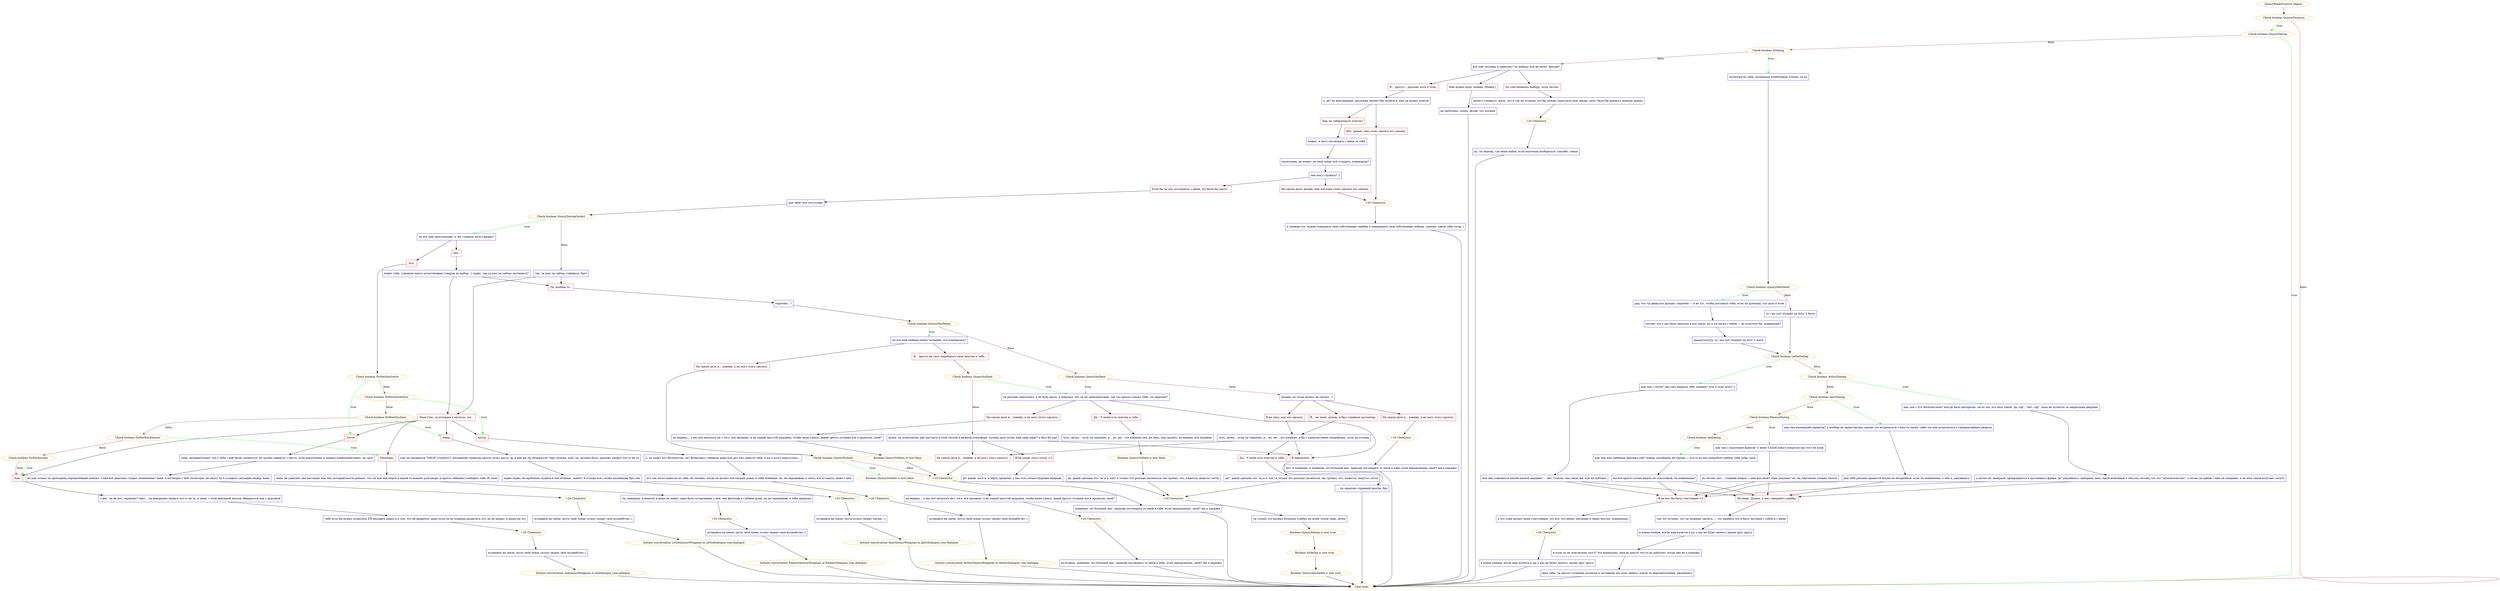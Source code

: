 digraph {
	"QuincyRank5Convo3 begins." [color=orange];
		"QuincyRank5Convo3 begins." -> j1777838566;
	j1777838566 [label="Check boolean QuincyForgiven",color=orange];
		j1777838566 -> j1114424847 [label=true,color=green];
		j1777838566 -> "Chat ends." [label=false,color=brown];
	j1114424847 [label="Check boolean QuincyDating",color=orange];
		j1114424847 -> "Chat ends." [label=true,color=green];
		j1114424847 -> j3036389292 [label=false,color=brown];
	"Chat ends." [color=orange];
	j3036389292 [label="Check boolean IsDating",color=orange];
		j3036389292 -> j421713801 [label=true,color=green];
		j3036389292 -> j1027459302 [label=false,color=brown];
	j421713801 [label="посмотри на себя, маленькая влюбленная птичка, ха-ха",shape=box,color=blue];
		j421713801 -> j4210153798;
	j1027459302 [label="всё ещё летаешь в одиночку? по выбору или не везёт, братан?",shape=box,color=blue];
		j1027459302 -> j677366580;
		j1027459302 -> j2954717743;
		j1027459302 -> j1105774030;
	j4210153798 [label="Check boolean QuincyHasDated",color=orange];
		j4210153798 -> j513670078 [label=true,color=green];
		j4210153798 -> j758427123 [label=false,color=brown];
	j677366580 [label="По собственному выбору, если честно.",shape=box,color=red];
		j677366580 -> j2424090960;
	j2954717743 [label="Я... просто... реально плох в этом.",shape=box,color=red];
		j2954717743 -> j3541095920;
	j1105774030 [label="Мне нужно идти, извини. [Конец.]",shape=box,color=red];
		j1105774030 -> j2870106252;
	j513670078 [label="рад, что ты двинулся дальше. серьёзно — я не тут, чтобы доставать тебя, если ты думаешь, что дело в этом",shape=box,color=blue];
		j513670078 -> j3107932855;
	j758427123 [label="so i am just straight up dyin' 2 know",shape=box,color=blue];
		j758427123 -> j4051092621;
	j2424090960 [label="ничего стыдного. жаль, что я так не устроен, это бы сильно упростило мою жизнь, хаха. было бы намного меньше драмы",shape=box,color=blue];
		j2424090960 -> j3641973978;
	j3541095920 [label="о, да? ну выкладывай. расскажи своему бро куинси-к, как он может помочь",shape=box,color=blue];
		j3541095920 -> j2351031491;
		j3541095920 -> j2058801120;
	j2870106252 [label="не проблема, семья. делай, что должен",shape=box,color=blue];
		j2870106252 -> "Chat ends.";
	j3107932855 [label="потому что у нас было неплохо и всё такое, но я согласен с тобой — не взлетело бы, понимаешь?",shape=box,color=blue];
		j3107932855 -> j2290093114;
	j4051092621 [label="Check boolean LettieDating",color=orange];
		j4051092621 -> j4170433233 [label=true,color=green];
		j4051092621 -> j2403809706 [label=false,color=brown];
	j3641973978 [label="+20 Chemistry",color=orange];
		j3641973978 -> j1399370217;
	j2351031491 [label="Как ты собираешься помочь?",shape=box,color=red];
		j2351031491 -> j3670477273;
	j2058801120 [label="Нет, думаю, мне стоит сделать это самому.",shape=box,color=red];
		j2058801120 -> j3755516083;
	j2290093114 [label="aaaanywayyyy. so i am just straight up dyin' 2 know",shape=box,color=blue];
		j2290093114 -> j4051092621;
	j4170433233 [label="как там с лэтти? она уже надрала тебе задницу? или в этом духе? ;)",shape=box,color=blue];
		j4170433233 -> j3052905356;
	j2403809706 [label="Check boolean ArthurDating",color=orange];
		j2403809706 -> j1051188907 [label=true,color=green];
		j2403809706 -> j4145620795 [label=false,color=brown];
	j1399370217 [label="ну, ты знаешь, где меня найти, если захочешь пообщаться. спасибо, семья",shape=box,color=blue];
		j1399370217 -> "Chat ends.";
	j3670477273 [label="может, я могу поговорить с ними за тебя",shape=box,color=blue];
		j3670477273 -> j2048035107;
	j3755516083 [label="+20 Chemistry",color=orange];
		j3755516083 -> j4280241236;
	j3052905356 [label="или она становится милой киской наедине? ... нет, ставлю, она такая же, как на публике",shape=box,color=blue];
		j3052905356 -> j133108672;
		j3052905356 -> j2159953597;
	j1051188907 [label="как там с Его Величеством? всегда было интересно, он из тех, кто весь такой \"да, сэр\", \"нет, сэр\", пока не остаётся за закрытыми дверями",shape=box,color=blue];
		j1051188907 -> j315038093;
	j4145620795 [label="Check boolean AmirDating",color=orange];
		j4145620795 -> j4271827683 [label=true,color=green];
		j4145620795 -> j1136085438 [label=false,color=brown];
	j2048035107 [label="посмотрим, не может ли твой чувак всё сгладить, понимаешь?",shape=box,color=blue];
		j2048035107 -> j115836691;
	j4280241236 [label="я уважаю это. нужно совершать свои собственные ошибки и одерживать свои собственные победы. хорошо. удачи тебе тогда :)",shape=box,color=blue];
		j4280241236 -> "Chat ends.";
	j133108672 [label="Я не мог бы быть счастливее <3",shape=box,color=red];
		j133108672 -> j2472069165;
	j2159953597 [label="Не знаю. Думаю, я мог совершить ошибку.",shape=box,color=red];
		j2159953597 -> j2931209281;
	j315038093 [label="а потом он, наверное, превращается в настоящего фрика, да? ржунимагу. наверное, весь такой вежливый в текстах, потому что это \"доказательство\", а потом ты идёшь с ним на свидание, и он весь такой излучает золото",shape=box,color=blue];
		j315038093 -> j133108672;
		j315038093 -> j2159953597;
	j4271827683 [label="как там маленький спринтер? я вообще не представляю, каково это встречаться с кем-то таким. либо это как встречаться с гиперактивным щенком",shape=box,color=blue];
		j4271827683 -> j3386384850;
	j1136085438 [label="Check boolean EleanorDating",color=orange];
		j1136085438 -> j128178772 [label=true,color=green];
		j1136085438 -> j4014131363 [label=false,color=brown];
	j115836691 [label="чем могу служить? ;)",shape=box,color=blue];
		j115836691 -> j2131893477;
		j115836691 -> j766741243;
	j2472069165 [label="и это тоже делает меня счастливым. это всё, что имеет значение в таких местах, понимаешь?",shape=box,color=blue];
		j2472069165 -> j3561373012;
	j2931209281 [label="так что лучшее, что ты можешь сделать, — это принять это и быть честным с собой и с ними",shape=box,color=blue];
		j2931209281 -> j2291710022;
	j3386384850 [label="или тебе реально нравятся штуки на батарейках, если ты понимаешь, о чём я, ржунимагу",shape=box,color=blue];
		j3386384850 -> j133108672;
		j3386384850 -> j2159953597;
	j128178772 [label="как там с королевой фриков? у меня ТАААК много вопросов про этот её язык",shape=box,color=blue];
		j128178772 -> j1537384547;
	j4014131363 [label="Check boolean AoiDating",color=orange];
		j4014131363 -> j608216592 [label=true,color=green];
	j2131893477 [label="Если бы ты мог поговорить с ними, это было бы круто...",shape=box,color=red];
		j2131893477 -> j137051280;
	j766741243 [label="На самом деле, думаю, мне всё-таки стоит сделать это самому.",shape=box,color=red];
		j766741243 -> j3755516083;
	j3561373012 [label="+20 Chemistry",color=orange];
		j3561373012 -> j1991421168;
	j2291710022 [label="в конце концов, когда мир катится в ад, у нас не будет ничего, кроме друг друга",shape=box,color=blue];
		j2291710022 -> j911119812;
	j1537384547 [label="но честно, вот... главный вопрос. с ней всё окей? типа, реально? её так чёртовски сложно читать",shape=box,color=blue];
		j1537384547 -> j133108672;
		j1537384547 -> j2159953597;
	j608216592 [label="как там моя любимая девушка аой? помни, разобьёшь ей сердце — кто-то из нас попробует выбить тебе зубы, хаха",shape=box,color=blue];
		j608216592 -> j2059160316;
	j137051280 [label="для тебя? всё что угодно",shape=box,color=blue];
		j137051280 -> j3498068486;
	j1991421168 [label="в конце концов, когда мир катится в ад, у нас не будет ничего, кроме друг друга",shape=box,color=blue];
		j1991421168 -> "Chat ends.";
	j911119812 [label="и если ты не чувствуешь этого? это нормально. иногда просто что-то не работает, когда они не в порядке",shape=box,color=blue];
		j911119812 -> j605238759;
	j2059160316 [label="мы все просто хотим видеть её счастливой, ты понимаешь?",shape=box,color=blue];
		j2059160316 -> j133108672;
		j2059160316 -> j2159953597;
	j3498068486 [label="Check boolean QuincyDatingGuide2",color=orange];
		j3498068486 -> j2154454255 [label=true,color=green];
		j3498068486 -> j2166333178 [label=false,color=brown];
	j605238759 [label="зная тебя, ты просто стукнешь кулаком и заставишь нас всех забыть, какой ты нерешительный, ржунимагу",shape=box,color=blue];
		j605238759 -> "Chat ends.";
	j2154454255 [label="ты всё ещё преследуешь ту же главную мечту-фрика?",shape=box,color=blue];
		j2154454255 -> j2388093305;
		j2154454255 -> j3472063647;
	j2166333178 [label="так. за кем ты сейчас гонишься, бро?",shape=box,color=blue];
		j2166333178 -> j3660582297;
		j2166333178 -> j198660687;
	j2388093305 [label="Нет.",shape=box,color=red];
		j2388093305 -> j1160828503;
	j3472063647 [label="Ага.",shape=box,color=red];
		j3472063647 -> j2151359220;
	j3660582297 [label="Член Гекс, за которым я охочусь, это...",shape=box,color=red];
		j3660582297 -> j3375137251;
		j3660582297 -> j1820862561;
		j3660582297 -> j4082289223;
		j3660582297 -> j371054450;
		j3660582297 -> j648531858;
	j198660687 [label="Ты, вообще-то...",shape=box,color=red];
		j198660687 -> j235272229;
	j1160828503 [label="понял тебя. слишком много качественныъ товаров на выбор. ;) ладно, так за кем ты сейчас охотишься?",shape=box,color=blue];
		j1160828503 -> j3660582297;
		j1160828503 -> j198660687;
	j2151359220 [label="Check boolean DrifterIntoLettie",color=orange];
		j2151359220 -> j3375137251 [label=true,color=green];
		j2151359220 -> j4136109529 [label=false,color=brown];
	j3375137251 [label="Лэтти.",shape=box,color=red];
		j3375137251 -> j812615118;
	j1820862561 [label="Артур.",shape=box,color=red];
		j1820862561 -> j378738928;
	j4082289223 [label="Амир.",shape=box,color=red];
		j4082289223 -> j2977428459;
	j371054450 [label="Элеонора.",shape=box,color=red];
		j371054450 -> j2141641539;
	j648531858 [label="Аои.",shape=box,color=red];
		j648531858 -> j281799702;
	j235272229 [label="серьёзно...?",shape=box,color=blue];
		j235272229 -> j2390964830;
	j4136109529 [label="Check boolean DrifterIntoArthur",color=orange];
		j4136109529 -> j1820862561 [label=true,color=green];
		j4136109529 -> j1182576796 [label=false,color=brown];
	j812615118 [label="ммм, неудивительно, что у тебя с ней были сложности. её трудно сдвинуть с места. если накосячишь в первых взаимодействиях, ты труп",shape=box,color=blue];
		j812615118 -> j2205453699;
	j378738928 [label="о, ты задел Его Величество, да? флиртовал слишком рано или дал ему завести тебя, и вы в итоге поругались...",shape=box,color=blue];
		j378738928 -> j1940265996;
	j2977428459 [label="как ты умудрился ТАКОЕ устроить?! маленький спринтер просто хочет друга, ну и как же ты облажался? чёрт возьми, хахf, ты, должно быть, реально ляпнул что-то не то",shape=box,color=blue];
		j2977428459 -> j3831108176;
	j2141641539 [label="ммм, не удивлён. она выглядит как тип, который молча решает, что ты для неё мёртв в какой-то момент разговора, и просто забывает сообщить тебе об этом",shape=box,color=blue];
		j2141641539 -> j3226987518;
	j281799702 [label="о нет. ты не мог. серьёзно? чёрт... ты наверняка ляпнул что-то не то, я знаю. с этой девушкой нельзя обращаться как с дурочкой",shape=box,color=blue];
		j281799702 -> j1942489277;
	j2390964830 [label="Check boolean QuincyHasDated",color=orange];
		j2390964830 -> j3151973969 [label=true,color=green];
		j2390964830 -> j1969481395 [label=false,color=brown];
	j1182576796 [label="Check boolean DrifterIntoAmir",color=orange];
		j1182576796 -> j4082289223 [label=true,color=green];
		j1182576796 -> j2885855778 [label=false,color=brown];
	j2205453699 [label="но как только ты проходишь определённый момент, с ней всё довольно гладко, понимаешь? окей. я поговорю с ней. посмотрю, не смогу ли я сгладить ситуацию между вами",shape=box,color=blue];
		j2205453699 -> j674643955;
	j1940265996 [label="его так легко вывести из себя. но смешно, когда он делает эти хмурые рожи. я тебя понимаю. ну, не переживай. я смогу всё сгладить, даже с ним",shape=box,color=blue];
		j1940265996 -> j1235023517;
	j3831108176 [label="ладно-ладно, не проблема. куинси-к всё починит, понял? я сглажу всё с моим маленьким бро там",shape=box,color=blue];
		j3831108176 -> j230448974;
	j3226987518 [label="ты, наверное, вляпался и даже не понял. надо быть осторожным с ней, она философ в глубине души. но не переживай, я тебя прикрою",shape=box,color=blue];
		j3226987518 -> j147230601;
	j1942489277 [label="тебе хотя бы нужно позволить ЕЙ находить радость в том, что ей нравится, даже если ты не можешь разделить это. но не важно. я разрулю это",shape=box,color=blue];
		j1942489277 -> j468114848;
	j3151973969 [label="ты все ещё любишь меня? польщён. что изменилось?",shape=box,color=blue];
		j3151973969 -> j4070271259;
		j3151973969 -> j1504921287;
	j1969481395 [label="Check boolean QuincyNoDate",color=orange];
		j1969481395 -> j1769843076 [label=true,color=green];
		j1969481395 -> j2854780600 [label=false,color=brown];
	j2885855778 [label="Check boolean DrifterIntoEleanor",color=orange];
		j2885855778 -> j371054450 [label=true,color=green];
		j2885855778 -> j3198657663 [label=false,color=brown];
	j674643955 [label="+20 Chemistry",color=orange];
		j674643955 -> j556283708;
	j1235023517 [label="+20 Chemistry",color=orange];
		j1235023517 -> j2299915921;
	j230448974 [label="+20 Chemistry",color=orange];
		j230448974 -> j1448042115;
	j147230601 [label="+20 Chemistry",color=orange];
		j147230601 -> j695823917;
	j468114848 [label="+20 Chemistry",color=orange];
		j468114848 -> j4140209211;
	j4070271259 [label="Я... просто не смог перебороть свои чувства к тебе...",shape=box,color=red];
		j4070271259 -> j1466706628;
	j1504921287 [label="На самом деле я... извини, я не могу этого сделать.",shape=box,color=red];
		j1504921287 -> j2840203252;
	j1769843076 [label="ты реально накосячил, я не буду врать. я подумал, что ты не заинтересован, так что просто списал тебя. ты серьёзно?",shape=box,color=blue];
		j1769843076 -> j3493175042;
		j1769843076 -> j1441354991;
		j1769843076 -> j2223738291;
	j2854780600 [label="почему ты тогда ничего не сказал...?",shape=box,color=blue];
		j2854780600 -> j1061155823;
		j2854780600 -> j1476732131;
		j2854780600 -> j474730987;
	j3198657663 [label="Check boolean DrifterIntoAoi",color=orange];
		j3198657663 -> j648531858 [label=true,color=green];
		j3198657663 -> j648531858 [label=false,color=brown];
	j556283708 [label="оставайся на связи. пусть твой чувак cyrano творит своё волшебство ;)",shape=box,color=blue];
		j556283708 -> "Initiate conversation LettieQuincyWingman in LettieDialogue_rom.dialogue";
	j2299915921 [label="оставайся на связи. пусть твой чувак cyrano творит своё волшебство ;)",shape=box,color=blue];
		j2299915921 -> "Initiate conversation ArthurQuincyWingman in ArthurDialogue_rom.dialogue";
	j1448042115 [label="оставайся на связи. пусть cyrano творит магию. ;)",shape=box,color=blue];
		j1448042115 -> "Initiate conversation AmirQuincyWingman in JabirDialogue_rom.dialogue";
	j695823917 [label="оставайся на связи. пусть твой чувак cyrano творит своё волшебство ;)",shape=box,color=blue];
		j695823917 -> "Initiate conversation EleanorQuincyWingman in EleanorDialogue_rom.dialogue";
	j4140209211 [label="оставайся на связи. пусть твой чувак cyrano творит своё волшебство ;)",shape=box,color=blue];
		j4140209211 -> "Initiate conversation AoiQuincyWingman in AoiDialogue_rom.dialogue";
	j1466706628 [label="Check boolean QuincyNoDate",color=orange];
		j1466706628 -> j1769843076 [label=true,color=green];
		j1466706628 -> j198308405 [label=false,color=brown];
	j2840203252 [label="Check boolean QuincyNoDate",color=orange];
		j2840203252 -> j743627888 [label=true,color=green];
		j2840203252 -> j1661695498 [label=false,color=brown];
	j3493175042 [label="Да... У меня есть чувства к тебе.",shape=box,color=red];
		j3493175042 -> j490149308;
	j1441354991 [label="На самом деле я... извини, я не могу этого сделать.",shape=box,color=red];
		j1441354991 -> j3915796439;
	j2223738291 [label="Я передумал.",shape=box,color=red];
		j2223738291 -> j2124275389;
	j1061155823 [label="Я... не знаю. думаю, я был слишком застенчив.",shape=box,color=red];
		j1061155823 -> j3392639537;
	j1476732131 [label="Я не знал, как это сделать.",shape=box,color=red];
		j1476732131 -> j3392639537;
	j474730987 [label="На самом деле я... извини, я не могу этого сделать.",shape=box,color=red];
		j474730987 -> j1911888796;
	"Initiate conversation LettieQuincyWingman in LettieDialogue_rom.dialogue" [label="Initiate conversation LettieQuincyWingman in LettieDialogue_rom.dialogue",color=orange];
		"Initiate conversation LettieQuincyWingman in LettieDialogue_rom.dialogue" -> "Chat ends.";
	"Initiate conversation ArthurQuincyWingman in ArthurDialogue_rom.dialogue" [label="Initiate conversation ArthurQuincyWingman in ArthurDialogue_rom.dialogue",color=orange];
		"Initiate conversation ArthurQuincyWingman in ArthurDialogue_rom.dialogue" -> "Chat ends.";
	"Initiate conversation AmirQuincyWingman in JabirDialogue_rom.dialogue" [label="Initiate conversation AmirQuincyWingman in JabirDialogue_rom.dialogue",color=orange];
		"Initiate conversation AmirQuincyWingman in JabirDialogue_rom.dialogue" -> "Chat ends.";
	"Initiate conversation EleanorQuincyWingman in EleanorDialogue_rom.dialogue" [label="Initiate conversation EleanorQuincyWingman in EleanorDialogue_rom.dialogue",color=orange];
		"Initiate conversation EleanorQuincyWingman in EleanorDialogue_rom.dialogue" -> "Chat ends.";
	"Initiate conversation AoiQuincyWingman in AoiDialogue_rom.dialogue" [label="Initiate conversation AoiQuincyWingman in AoiDialogue_rom.dialogue",color=orange];
		"Initiate conversation AoiQuincyWingman in AoiDialogue_rom.dialogue" -> "Chat ends.";
	j198308405 [label="детка, ты позволяешь мне растаять в этой теплой и нежной атмосфере. хочешь дать этому ещё один шанс? я был бы рад",shape=box,color=blue];
		j198308405 -> j2648997724;
		j198308405 -> j543274640;
		j198308405 -> j2223738291;
	j743627888 [label="Boolean QuincyNoDate is now false.",color=orange];
		j743627888 -> j1617803778;
	j1661695498 [label="+10 Chemistry",color=orange];
		j1661695498 -> j2494380666;
	j490149308 [label="оууу, детка... если ты серьёзно, я... ну, эм... это взаимно хах. не знал, как сказать. во-первых, всё прощено",shape=box,color=blue];
		j490149308 -> j2458189461;
	j3915796439 [label="во-первых... у нас всё началось не с того. всё прощено. я не самый простой засранец, чтобы меня узнать. давай просто оставим всё в прошлом, окей?",shape=box,color=blue];
		j3915796439 -> j3759750802;
	j2124275389 [label="... ты серьёзно странный иногда, бро",shape=box,color=blue];
		j2124275389 -> "Chat ends.";
	j3392639537 [label="оууу, детка... если ты серьёзно, я... ну, эм... это взаимно. я бы с удовольствием попробовал, если ты хочешь",shape=box,color=blue];
		j3392639537 -> j1165947612;
		j3392639537 -> j543274640;
		j3392639537 -> j2223738291;
	j1911888796 [label="+10 Chemistry",color=orange];
		j1911888796 -> j3307209998;
	j2648997724 [label="Я бы очень этого хотел <3",shape=box,color=red];
		j2648997724 -> j768817668;
	j543274640 [label="На самом деле я... извини, я не могу этого сделать.",shape=box,color=red];
		j543274640 -> j1661695498;
	j1617803778 [label="во-первых... у нас всё началось не с того. всё прощено. я не самый простой засранец, чтобы меня узнать. давай просто оставим всё в прошлом, окей?",shape=box,color=blue];
		j1617803778 -> j1042153300;
	j2494380666 [label="понимаю. это большой шаг. приходи поговорить со мной в хабе, если передумаешь, окей? мы в порядке",shape=box,color=blue];
		j2494380666 -> "Chat ends.";
	j2458189461 [label="Boolean QuincyNoDate is now false.",color=orange];
		j2458189461 -> j473192225;
	j3759750802 [label="Boolean QuincyNoDate is now false.",color=orange];
		j3759750802 -> j1661695498;
	j1165947612 [label="Да... У меня есть чувства к тебе.",shape=box,color=red];
		j1165947612 -> j3990127704;
	j3307209998 [label="нет, я понимаю. я понимаю. это большой шаг. приходи поговорить со мной в хабе, если передумаешь, окей? мы в порядке",shape=box,color=blue];
		j3307209998 -> "Chat ends.";
	j768817668 [label="да! давай. ты и я. к чёрту прошлое, у нас есть только будущее впереди",shape=box,color=blue];
		j768817668 -> j423598328;
	j1042153300 [label="+20 Chemistry",color=orange];
		j1042153300 -> j501643350;
	j473192225 [label="да. давай сделаем это. ты и я. хах! я только что реально засмеялся так громко, что, кажется, напугал лэтти",shape=box,color=blue];
		j473192225 -> j423598328;
	j3990127704 [label="да!! давай сделаем это. ты и я. хах! я только что реально засмеялся так громко, что, кажется, напугал лэтти",shape=box,color=blue];
		j3990127704 -> j423598328;
	j423598328 [label="+20 Chemistry",color=orange];
		j423598328 -> j700370442;
	j501643350 [label="во-вторых, понимаю. это большой шаг. приходи поговорить со мной в хабе, если передумаешь, окей? мы в порядке",shape=box,color=blue];
		j501643350 -> "Chat ends.";
	j700370442 [label="ты только что вызвал большую улыбку на моём тупом лице, детка",shape=box,color=blue];
		j700370442 -> j2142582358;
	j2142582358 [label="Boolean QuincyDating is now true.",color=orange];
		j2142582358 -> j298934775;
	j298934775 [label="Boolean IsDating is now true.",color=orange];
		j298934775 -> j1145642415;
	j1145642415 [label="Boolean QuincyHasDated is now true.",color=orange];
		j1145642415 -> "Chat ends.";
}